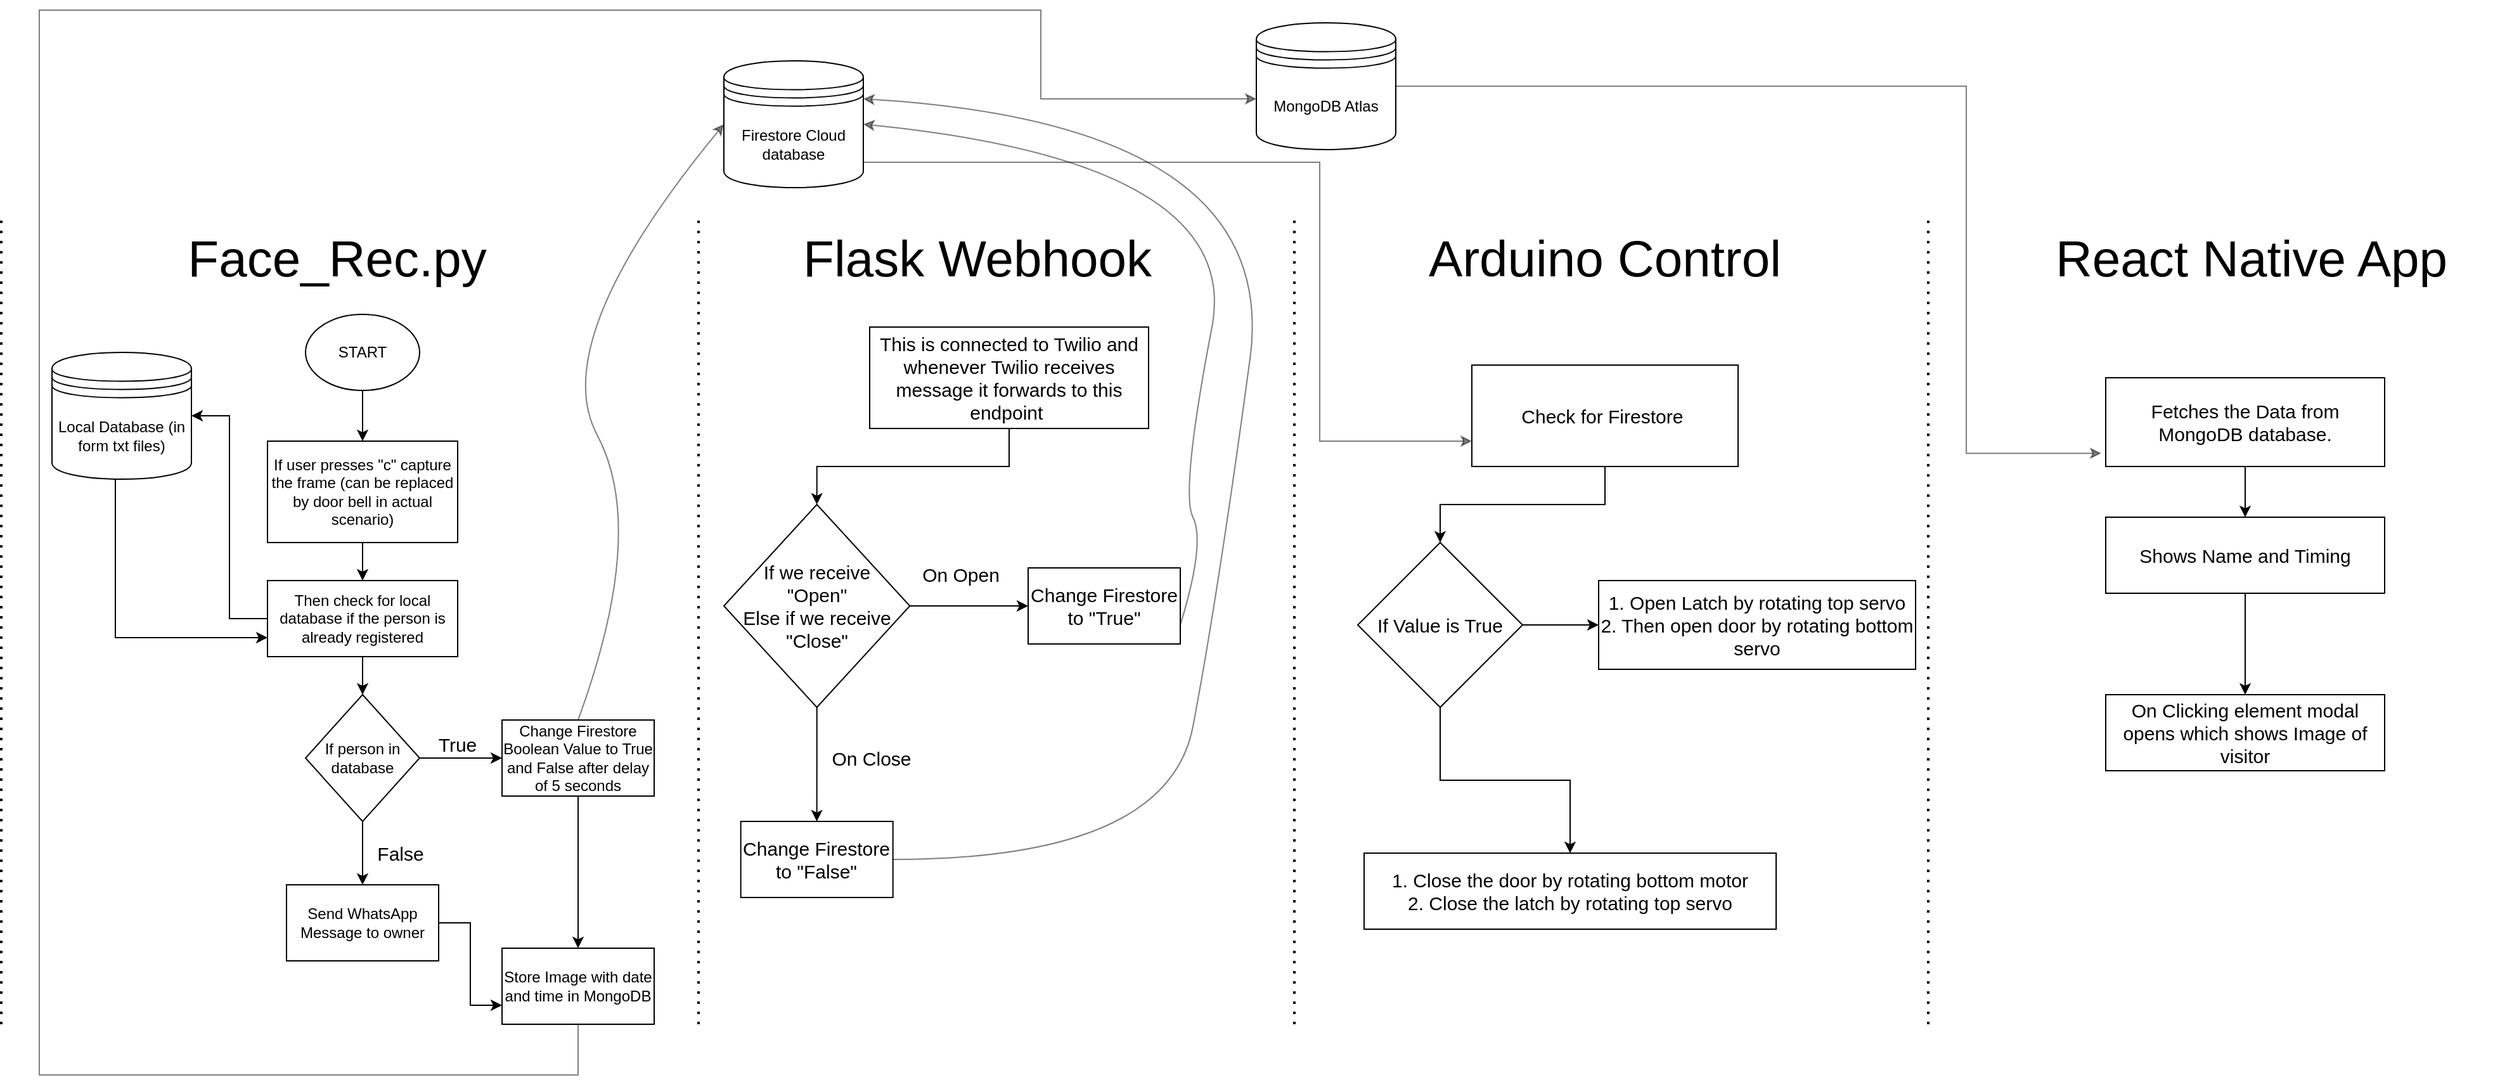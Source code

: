 <mxfile version="17.1.3" type="github">
  <diagram id="Elxtte6U91YA1dK8LiPh" name="Page-1">
    <mxGraphModel dx="3020" dy="2250" grid="1" gridSize="10" guides="1" tooltips="1" connect="1" arrows="1" fold="1" page="1" pageScale="1" pageWidth="850" pageHeight="1100" math="0" shadow="0">
      <root>
        <mxCell id="0" />
        <mxCell id="1" parent="0" />
        <mxCell id="dZ2E-uWNlFxPu9RTKk2H-4" value="" style="edgeStyle=orthogonalEdgeStyle;rounded=0;orthogonalLoop=1;jettySize=auto;html=1;" edge="1" parent="1" source="dZ2E-uWNlFxPu9RTKk2H-2" target="dZ2E-uWNlFxPu9RTKk2H-3">
          <mxGeometry relative="1" as="geometry" />
        </mxCell>
        <mxCell id="dZ2E-uWNlFxPu9RTKk2H-2" value="START" style="ellipse;whiteSpace=wrap;html=1;" vertex="1" parent="1">
          <mxGeometry x="90" y="80" width="90" height="60" as="geometry" />
        </mxCell>
        <mxCell id="dZ2E-uWNlFxPu9RTKk2H-7" value="" style="edgeStyle=orthogonalEdgeStyle;rounded=0;orthogonalLoop=1;jettySize=auto;html=1;" edge="1" parent="1" source="dZ2E-uWNlFxPu9RTKk2H-3" target="dZ2E-uWNlFxPu9RTKk2H-6">
          <mxGeometry relative="1" as="geometry" />
        </mxCell>
        <mxCell id="dZ2E-uWNlFxPu9RTKk2H-3" value="If user presses &quot;c&quot; capture the frame (can be replaced by door bell in actual scenario)" style="whiteSpace=wrap;html=1;" vertex="1" parent="1">
          <mxGeometry x="60" y="180" width="150" height="80" as="geometry" />
        </mxCell>
        <mxCell id="dZ2E-uWNlFxPu9RTKk2H-13" style="edgeStyle=orthogonalEdgeStyle;rounded=0;orthogonalLoop=1;jettySize=auto;html=1;entryX=0;entryY=0.75;entryDx=0;entryDy=0;" edge="1" parent="1" source="dZ2E-uWNlFxPu9RTKk2H-5" target="dZ2E-uWNlFxPu9RTKk2H-6">
          <mxGeometry relative="1" as="geometry">
            <mxPoint x="30" y="340" as="targetPoint" />
            <Array as="points">
              <mxPoint x="-60" y="335" />
            </Array>
          </mxGeometry>
        </mxCell>
        <mxCell id="dZ2E-uWNlFxPu9RTKk2H-5" value="Local Database (in form txt files)" style="shape=datastore;whiteSpace=wrap;html=1;" vertex="1" parent="1">
          <mxGeometry x="-110" y="110" width="110" height="100" as="geometry" />
        </mxCell>
        <mxCell id="dZ2E-uWNlFxPu9RTKk2H-12" style="edgeStyle=orthogonalEdgeStyle;rounded=0;orthogonalLoop=1;jettySize=auto;html=1;exitX=0;exitY=0.5;exitDx=0;exitDy=0;entryX=1;entryY=0.5;entryDx=0;entryDy=0;" edge="1" parent="1" source="dZ2E-uWNlFxPu9RTKk2H-6" target="dZ2E-uWNlFxPu9RTKk2H-5">
          <mxGeometry relative="1" as="geometry">
            <mxPoint x="-50" y="120" as="targetPoint" />
          </mxGeometry>
        </mxCell>
        <mxCell id="dZ2E-uWNlFxPu9RTKk2H-16" value="" style="edgeStyle=orthogonalEdgeStyle;rounded=0;orthogonalLoop=1;jettySize=auto;html=1;" edge="1" parent="1" source="dZ2E-uWNlFxPu9RTKk2H-6" target="dZ2E-uWNlFxPu9RTKk2H-15">
          <mxGeometry relative="1" as="geometry" />
        </mxCell>
        <mxCell id="dZ2E-uWNlFxPu9RTKk2H-6" value="Then check for local database if the person is already registered" style="whiteSpace=wrap;html=1;" vertex="1" parent="1">
          <mxGeometry x="60" y="290" width="150" height="60" as="geometry" />
        </mxCell>
        <mxCell id="dZ2E-uWNlFxPu9RTKk2H-20" value="" style="edgeStyle=orthogonalEdgeStyle;rounded=0;orthogonalLoop=1;jettySize=auto;html=1;fontSize=40;" edge="1" parent="1" source="dZ2E-uWNlFxPu9RTKk2H-15" target="dZ2E-uWNlFxPu9RTKk2H-19">
          <mxGeometry relative="1" as="geometry" />
        </mxCell>
        <mxCell id="dZ2E-uWNlFxPu9RTKk2H-25" value="" style="edgeStyle=orthogonalEdgeStyle;rounded=0;orthogonalLoop=1;jettySize=auto;html=1;fontSize=15;" edge="1" parent="1" source="dZ2E-uWNlFxPu9RTKk2H-15" target="dZ2E-uWNlFxPu9RTKk2H-24">
          <mxGeometry relative="1" as="geometry" />
        </mxCell>
        <mxCell id="dZ2E-uWNlFxPu9RTKk2H-15" value="If person in database" style="rhombus;whiteSpace=wrap;html=1;" vertex="1" parent="1">
          <mxGeometry x="90" y="380" width="90" height="100" as="geometry" />
        </mxCell>
        <mxCell id="dZ2E-uWNlFxPu9RTKk2H-17" value="" style="endArrow=none;dashed=1;html=1;dashPattern=1 3;strokeWidth=2;rounded=0;" edge="1" parent="1">
          <mxGeometry width="50" height="50" relative="1" as="geometry">
            <mxPoint x="-150" y="640" as="sourcePoint" />
            <mxPoint x="-150" as="targetPoint" />
          </mxGeometry>
        </mxCell>
        <mxCell id="dZ2E-uWNlFxPu9RTKk2H-18" value="&lt;font style=&quot;font-size: 40px&quot;&gt;Face_Rec.py&lt;/font&gt;" style="text;html=1;strokeColor=none;fillColor=none;align=center;verticalAlign=middle;whiteSpace=wrap;rounded=0;" vertex="1" parent="1">
          <mxGeometry x="-80" y="10" width="390" height="50" as="geometry" />
        </mxCell>
        <mxCell id="dZ2E-uWNlFxPu9RTKk2H-49" value="" style="edgeStyle=orthogonalEdgeStyle;rounded=0;orthogonalLoop=1;jettySize=auto;html=1;fontSize=15;" edge="1" parent="1" source="dZ2E-uWNlFxPu9RTKk2H-19" target="dZ2E-uWNlFxPu9RTKk2H-48">
          <mxGeometry relative="1" as="geometry" />
        </mxCell>
        <mxCell id="dZ2E-uWNlFxPu9RTKk2H-19" value="Change Firestore Boolean Value to True and False after delay of 5 seconds" style="whiteSpace=wrap;html=1;" vertex="1" parent="1">
          <mxGeometry x="245" y="400" width="120" height="60" as="geometry" />
        </mxCell>
        <mxCell id="dZ2E-uWNlFxPu9RTKk2H-21" value="&lt;font style=&quot;font-size: 15px&quot;&gt;True&lt;/font&gt;" style="text;html=1;strokeColor=none;fillColor=none;align=center;verticalAlign=middle;whiteSpace=wrap;rounded=0;fontSize=40;" vertex="1" parent="1">
          <mxGeometry x="180" y="390" width="60" height="40" as="geometry" />
        </mxCell>
        <mxCell id="dZ2E-uWNlFxPu9RTKk2H-53" style="edgeStyle=orthogonalEdgeStyle;rounded=0;orthogonalLoop=1;jettySize=auto;html=1;fontSize=15;opacity=50;entryX=0;entryY=0.75;entryDx=0;entryDy=0;" edge="1" parent="1" source="dZ2E-uWNlFxPu9RTKk2H-22" target="dZ2E-uWNlFxPu9RTKk2H-45">
          <mxGeometry relative="1" as="geometry">
            <mxPoint x="950" y="180" as="targetPoint" />
            <Array as="points">
              <mxPoint x="890" y="-40" />
              <mxPoint x="890" y="180" />
            </Array>
          </mxGeometry>
        </mxCell>
        <mxCell id="dZ2E-uWNlFxPu9RTKk2H-22" value="Firestore Cloud database" style="shape=datastore;whiteSpace=wrap;html=1;" vertex="1" parent="1">
          <mxGeometry x="420" y="-120" width="110" height="100" as="geometry" />
        </mxCell>
        <mxCell id="dZ2E-uWNlFxPu9RTKk2H-23" value="" style="curved=1;endArrow=classic;html=1;rounded=0;fontSize=15;exitX=0.5;exitY=0;exitDx=0;exitDy=0;entryX=0;entryY=0.5;entryDx=0;entryDy=0;opacity=50;" edge="1" parent="1" source="dZ2E-uWNlFxPu9RTKk2H-19" target="dZ2E-uWNlFxPu9RTKk2H-22">
          <mxGeometry width="50" height="50" relative="1" as="geometry">
            <mxPoint x="390" y="210" as="sourcePoint" />
            <mxPoint x="440" y="160" as="targetPoint" />
            <Array as="points">
              <mxPoint x="360" y="250" />
              <mxPoint x="280" y="100" />
            </Array>
          </mxGeometry>
        </mxCell>
        <mxCell id="dZ2E-uWNlFxPu9RTKk2H-50" style="edgeStyle=orthogonalEdgeStyle;rounded=0;orthogonalLoop=1;jettySize=auto;html=1;entryX=0;entryY=0.75;entryDx=0;entryDy=0;fontSize=15;" edge="1" parent="1" source="dZ2E-uWNlFxPu9RTKk2H-24" target="dZ2E-uWNlFxPu9RTKk2H-48">
          <mxGeometry relative="1" as="geometry" />
        </mxCell>
        <mxCell id="dZ2E-uWNlFxPu9RTKk2H-24" value="Send WhatsApp Message to owner" style="whiteSpace=wrap;html=1;" vertex="1" parent="1">
          <mxGeometry x="75" y="530" width="120" height="60" as="geometry" />
        </mxCell>
        <mxCell id="dZ2E-uWNlFxPu9RTKk2H-26" value="False" style="text;html=1;strokeColor=none;fillColor=none;align=center;verticalAlign=middle;whiteSpace=wrap;rounded=0;fontSize=15;" vertex="1" parent="1">
          <mxGeometry x="135" y="490" width="60" height="30" as="geometry" />
        </mxCell>
        <mxCell id="dZ2E-uWNlFxPu9RTKk2H-28" value="" style="endArrow=none;dashed=1;html=1;dashPattern=1 3;strokeWidth=2;rounded=0;" edge="1" parent="1">
          <mxGeometry width="50" height="50" relative="1" as="geometry">
            <mxPoint x="400" y="640" as="sourcePoint" />
            <mxPoint x="400" as="targetPoint" />
          </mxGeometry>
        </mxCell>
        <mxCell id="dZ2E-uWNlFxPu9RTKk2H-29" value="&lt;font style=&quot;font-size: 40px&quot;&gt;Flask Webhook&lt;/font&gt;" style="text;html=1;strokeColor=none;fillColor=none;align=center;verticalAlign=middle;whiteSpace=wrap;rounded=0;" vertex="1" parent="1">
          <mxGeometry x="425" y="10" width="390" height="50" as="geometry" />
        </mxCell>
        <mxCell id="dZ2E-uWNlFxPu9RTKk2H-33" value="" style="edgeStyle=orthogonalEdgeStyle;rounded=0;orthogonalLoop=1;jettySize=auto;html=1;fontSize=15;" edge="1" parent="1" source="dZ2E-uWNlFxPu9RTKk2H-30" target="dZ2E-uWNlFxPu9RTKk2H-32">
          <mxGeometry relative="1" as="geometry" />
        </mxCell>
        <mxCell id="dZ2E-uWNlFxPu9RTKk2H-30" value="This is connected to Twilio and whenever Twilio receives message it forwards to this endpoint&amp;nbsp;" style="rounded=0;whiteSpace=wrap;html=1;fontSize=15;" vertex="1" parent="1">
          <mxGeometry x="535" y="90" width="220" height="80" as="geometry" />
        </mxCell>
        <mxCell id="dZ2E-uWNlFxPu9RTKk2H-35" value="" style="edgeStyle=orthogonalEdgeStyle;rounded=0;orthogonalLoop=1;jettySize=auto;html=1;fontSize=15;" edge="1" parent="1" source="dZ2E-uWNlFxPu9RTKk2H-32" target="dZ2E-uWNlFxPu9RTKk2H-34">
          <mxGeometry relative="1" as="geometry" />
        </mxCell>
        <mxCell id="dZ2E-uWNlFxPu9RTKk2H-38" value="" style="edgeStyle=orthogonalEdgeStyle;rounded=0;orthogonalLoop=1;jettySize=auto;html=1;fontSize=15;" edge="1" parent="1" source="dZ2E-uWNlFxPu9RTKk2H-32" target="dZ2E-uWNlFxPu9RTKk2H-37">
          <mxGeometry relative="1" as="geometry" />
        </mxCell>
        <mxCell id="dZ2E-uWNlFxPu9RTKk2H-32" value="If we receive &lt;br&gt;&quot;Open&quot;&lt;br&gt;Else if we receive&lt;br&gt;&quot;Close&quot;" style="rhombus;whiteSpace=wrap;html=1;fontSize=15;rounded=0;" vertex="1" parent="1">
          <mxGeometry x="420" y="230" width="146.67" height="160" as="geometry" />
        </mxCell>
        <mxCell id="dZ2E-uWNlFxPu9RTKk2H-34" value="Change Firestore to &quot;True&quot;" style="whiteSpace=wrap;html=1;fontSize=15;rounded=0;" vertex="1" parent="1">
          <mxGeometry x="660.005" y="280" width="120" height="60" as="geometry" />
        </mxCell>
        <mxCell id="dZ2E-uWNlFxPu9RTKk2H-36" value="On Open" style="text;html=1;strokeColor=none;fillColor=none;align=center;verticalAlign=middle;whiteSpace=wrap;rounded=0;fontSize=15;" vertex="1" parent="1">
          <mxGeometry x="566.67" y="270" width="80" height="30" as="geometry" />
        </mxCell>
        <mxCell id="dZ2E-uWNlFxPu9RTKk2H-37" value="Change Firestore to &quot;False&quot;" style="whiteSpace=wrap;html=1;fontSize=15;rounded=0;" vertex="1" parent="1">
          <mxGeometry x="433.335" y="480" width="120" height="60" as="geometry" />
        </mxCell>
        <mxCell id="dZ2E-uWNlFxPu9RTKk2H-39" value="On Close" style="text;html=1;strokeColor=none;fillColor=none;align=center;verticalAlign=middle;whiteSpace=wrap;rounded=0;fontSize=15;" vertex="1" parent="1">
          <mxGeometry x="493.34" y="415" width="86.66" height="30" as="geometry" />
        </mxCell>
        <mxCell id="dZ2E-uWNlFxPu9RTKk2H-40" value="" style="endArrow=none;dashed=1;html=1;dashPattern=1 3;strokeWidth=2;rounded=0;" edge="1" parent="1">
          <mxGeometry width="50" height="50" relative="1" as="geometry">
            <mxPoint x="870" y="640" as="sourcePoint" />
            <mxPoint x="870" as="targetPoint" />
          </mxGeometry>
        </mxCell>
        <mxCell id="dZ2E-uWNlFxPu9RTKk2H-41" value="" style="curved=1;endArrow=classic;html=1;rounded=0;fontSize=15;entryX=1;entryY=0.5;entryDx=0;entryDy=0;exitX=1;exitY=0.75;exitDx=0;exitDy=0;opacity=50;" edge="1" parent="1" source="dZ2E-uWNlFxPu9RTKk2H-34" target="dZ2E-uWNlFxPu9RTKk2H-22">
          <mxGeometry width="50" height="50" relative="1" as="geometry">
            <mxPoint x="800" y="310" as="sourcePoint" />
            <mxPoint x="930" y="-30" as="targetPoint" />
            <Array as="points">
              <mxPoint x="800" y="260" />
              <mxPoint x="780" y="220" />
              <mxPoint x="830" y="-40" />
            </Array>
          </mxGeometry>
        </mxCell>
        <mxCell id="dZ2E-uWNlFxPu9RTKk2H-42" value="" style="curved=1;endArrow=classic;html=1;rounded=0;fontSize=15;exitX=1;exitY=0.5;exitDx=0;exitDy=0;entryX=1;entryY=0.3;entryDx=0;entryDy=0;opacity=50;" edge="1" parent="1" source="dZ2E-uWNlFxPu9RTKk2H-37" target="dZ2E-uWNlFxPu9RTKk2H-22">
          <mxGeometry width="50" height="50" relative="1" as="geometry">
            <mxPoint x="660" y="310" as="sourcePoint" />
            <mxPoint x="800" y="500" as="targetPoint" />
            <Array as="points">
              <mxPoint x="770" y="510" />
              <mxPoint x="810" y="300" />
              <mxPoint x="860" y="-70" />
            </Array>
          </mxGeometry>
        </mxCell>
        <mxCell id="dZ2E-uWNlFxPu9RTKk2H-43" value="" style="endArrow=none;dashed=1;html=1;dashPattern=1 3;strokeWidth=2;rounded=0;" edge="1" parent="1">
          <mxGeometry width="50" height="50" relative="1" as="geometry">
            <mxPoint x="1370" y="640" as="sourcePoint" />
            <mxPoint x="1370" as="targetPoint" />
          </mxGeometry>
        </mxCell>
        <mxCell id="dZ2E-uWNlFxPu9RTKk2H-44" value="&lt;font style=&quot;font-size: 40px&quot;&gt;Arduino Control&lt;/font&gt;" style="text;html=1;strokeColor=none;fillColor=none;align=center;verticalAlign=middle;whiteSpace=wrap;rounded=0;" vertex="1" parent="1">
          <mxGeometry x="920" y="10" width="390" height="50" as="geometry" />
        </mxCell>
        <mxCell id="dZ2E-uWNlFxPu9RTKk2H-47" value="" style="edgeStyle=orthogonalEdgeStyle;rounded=0;orthogonalLoop=1;jettySize=auto;html=1;fontSize=15;" edge="1" parent="1" source="dZ2E-uWNlFxPu9RTKk2H-45" target="dZ2E-uWNlFxPu9RTKk2H-46">
          <mxGeometry relative="1" as="geometry" />
        </mxCell>
        <mxCell id="dZ2E-uWNlFxPu9RTKk2H-45" value="Check for Firestore&amp;nbsp;" style="rounded=0;whiteSpace=wrap;html=1;fontSize=15;" vertex="1" parent="1">
          <mxGeometry x="1010" y="120" width="210" height="80" as="geometry" />
        </mxCell>
        <mxCell id="dZ2E-uWNlFxPu9RTKk2H-55" value="" style="edgeStyle=orthogonalEdgeStyle;rounded=0;orthogonalLoop=1;jettySize=auto;html=1;fontSize=15;" edge="1" parent="1" source="dZ2E-uWNlFxPu9RTKk2H-46" target="dZ2E-uWNlFxPu9RTKk2H-54">
          <mxGeometry relative="1" as="geometry" />
        </mxCell>
        <mxCell id="dZ2E-uWNlFxPu9RTKk2H-57" value="" style="edgeStyle=orthogonalEdgeStyle;rounded=0;orthogonalLoop=1;jettySize=auto;html=1;fontSize=15;" edge="1" parent="1" source="dZ2E-uWNlFxPu9RTKk2H-46" target="dZ2E-uWNlFxPu9RTKk2H-56">
          <mxGeometry relative="1" as="geometry" />
        </mxCell>
        <mxCell id="dZ2E-uWNlFxPu9RTKk2H-46" value="If Value is True" style="rhombus;whiteSpace=wrap;html=1;fontSize=15;rounded=0;" vertex="1" parent="1">
          <mxGeometry x="920" y="260" width="130" height="130" as="geometry" />
        </mxCell>
        <mxCell id="dZ2E-uWNlFxPu9RTKk2H-52" style="edgeStyle=orthogonalEdgeStyle;rounded=0;orthogonalLoop=1;jettySize=auto;html=1;fontSize=15;opacity=50;" edge="1" parent="1" source="dZ2E-uWNlFxPu9RTKk2H-48" target="dZ2E-uWNlFxPu9RTKk2H-51">
          <mxGeometry relative="1" as="geometry">
            <mxPoint x="740" y="-90" as="targetPoint" />
            <Array as="points">
              <mxPoint x="305" y="680" />
              <mxPoint x="-120" y="680" />
              <mxPoint x="-120" y="-160" />
              <mxPoint x="670" y="-160" />
              <mxPoint x="670" y="-90" />
            </Array>
          </mxGeometry>
        </mxCell>
        <mxCell id="dZ2E-uWNlFxPu9RTKk2H-48" value="Store Image with date and time in MongoDB" style="whiteSpace=wrap;html=1;" vertex="1" parent="1">
          <mxGeometry x="245" y="580" width="120" height="60" as="geometry" />
        </mxCell>
        <mxCell id="dZ2E-uWNlFxPu9RTKk2H-65" style="edgeStyle=orthogonalEdgeStyle;rounded=0;orthogonalLoop=1;jettySize=auto;html=1;fontSize=15;entryX=-0.016;entryY=0.851;entryDx=0;entryDy=0;entryPerimeter=0;opacity=50;" edge="1" parent="1" source="dZ2E-uWNlFxPu9RTKk2H-51" target="dZ2E-uWNlFxPu9RTKk2H-59">
          <mxGeometry relative="1" as="geometry">
            <mxPoint x="1420" y="190" as="targetPoint" />
            <Array as="points">
              <mxPoint x="1400" y="-100" />
              <mxPoint x="1400" y="190" />
            </Array>
          </mxGeometry>
        </mxCell>
        <mxCell id="dZ2E-uWNlFxPu9RTKk2H-51" value="MongoDB Atlas" style="shape=datastore;whiteSpace=wrap;html=1;" vertex="1" parent="1">
          <mxGeometry x="840" y="-150" width="110" height="100" as="geometry" />
        </mxCell>
        <mxCell id="dZ2E-uWNlFxPu9RTKk2H-54" value="1. Open Latch by rotating top servo&lt;br&gt;2. Then open door by rotating bottom servo" style="whiteSpace=wrap;html=1;fontSize=15;rounded=0;" vertex="1" parent="1">
          <mxGeometry x="1110" y="290" width="250" height="70" as="geometry" />
        </mxCell>
        <mxCell id="dZ2E-uWNlFxPu9RTKk2H-56" value="1. Close the door by rotating bottom motor&lt;br&gt;2. Close the latch by rotating top servo" style="whiteSpace=wrap;html=1;fontSize=15;rounded=0;" vertex="1" parent="1">
          <mxGeometry x="925" y="505" width="325" height="60" as="geometry" />
        </mxCell>
        <mxCell id="dZ2E-uWNlFxPu9RTKk2H-58" value="&lt;font style=&quot;font-size: 40px&quot;&gt;React Native App&lt;/font&gt;" style="text;html=1;strokeColor=none;fillColor=none;align=center;verticalAlign=middle;whiteSpace=wrap;rounded=0;" vertex="1" parent="1">
          <mxGeometry x="1430" y="10" width="390" height="50" as="geometry" />
        </mxCell>
        <mxCell id="dZ2E-uWNlFxPu9RTKk2H-61" value="" style="edgeStyle=orthogonalEdgeStyle;rounded=0;orthogonalLoop=1;jettySize=auto;html=1;fontSize=15;" edge="1" parent="1" source="dZ2E-uWNlFxPu9RTKk2H-59" target="dZ2E-uWNlFxPu9RTKk2H-60">
          <mxGeometry relative="1" as="geometry" />
        </mxCell>
        <mxCell id="dZ2E-uWNlFxPu9RTKk2H-59" value="Fetches the Data from MongoDB database." style="rounded=0;whiteSpace=wrap;html=1;fontSize=15;" vertex="1" parent="1">
          <mxGeometry x="1510" y="130" width="220" height="70" as="geometry" />
        </mxCell>
        <mxCell id="dZ2E-uWNlFxPu9RTKk2H-63" value="" style="edgeStyle=orthogonalEdgeStyle;rounded=0;orthogonalLoop=1;jettySize=auto;html=1;fontSize=15;" edge="1" parent="1" source="dZ2E-uWNlFxPu9RTKk2H-60" target="dZ2E-uWNlFxPu9RTKk2H-62">
          <mxGeometry relative="1" as="geometry" />
        </mxCell>
        <mxCell id="dZ2E-uWNlFxPu9RTKk2H-60" value="Shows Name and Timing" style="whiteSpace=wrap;html=1;fontSize=15;rounded=0;" vertex="1" parent="1">
          <mxGeometry x="1510" y="240" width="220" height="60" as="geometry" />
        </mxCell>
        <mxCell id="dZ2E-uWNlFxPu9RTKk2H-62" value="On Clicking element modal opens which shows Image of visitor" style="whiteSpace=wrap;html=1;fontSize=15;rounded=0;" vertex="1" parent="1">
          <mxGeometry x="1510" y="380" width="220" height="60" as="geometry" />
        </mxCell>
      </root>
    </mxGraphModel>
  </diagram>
</mxfile>
